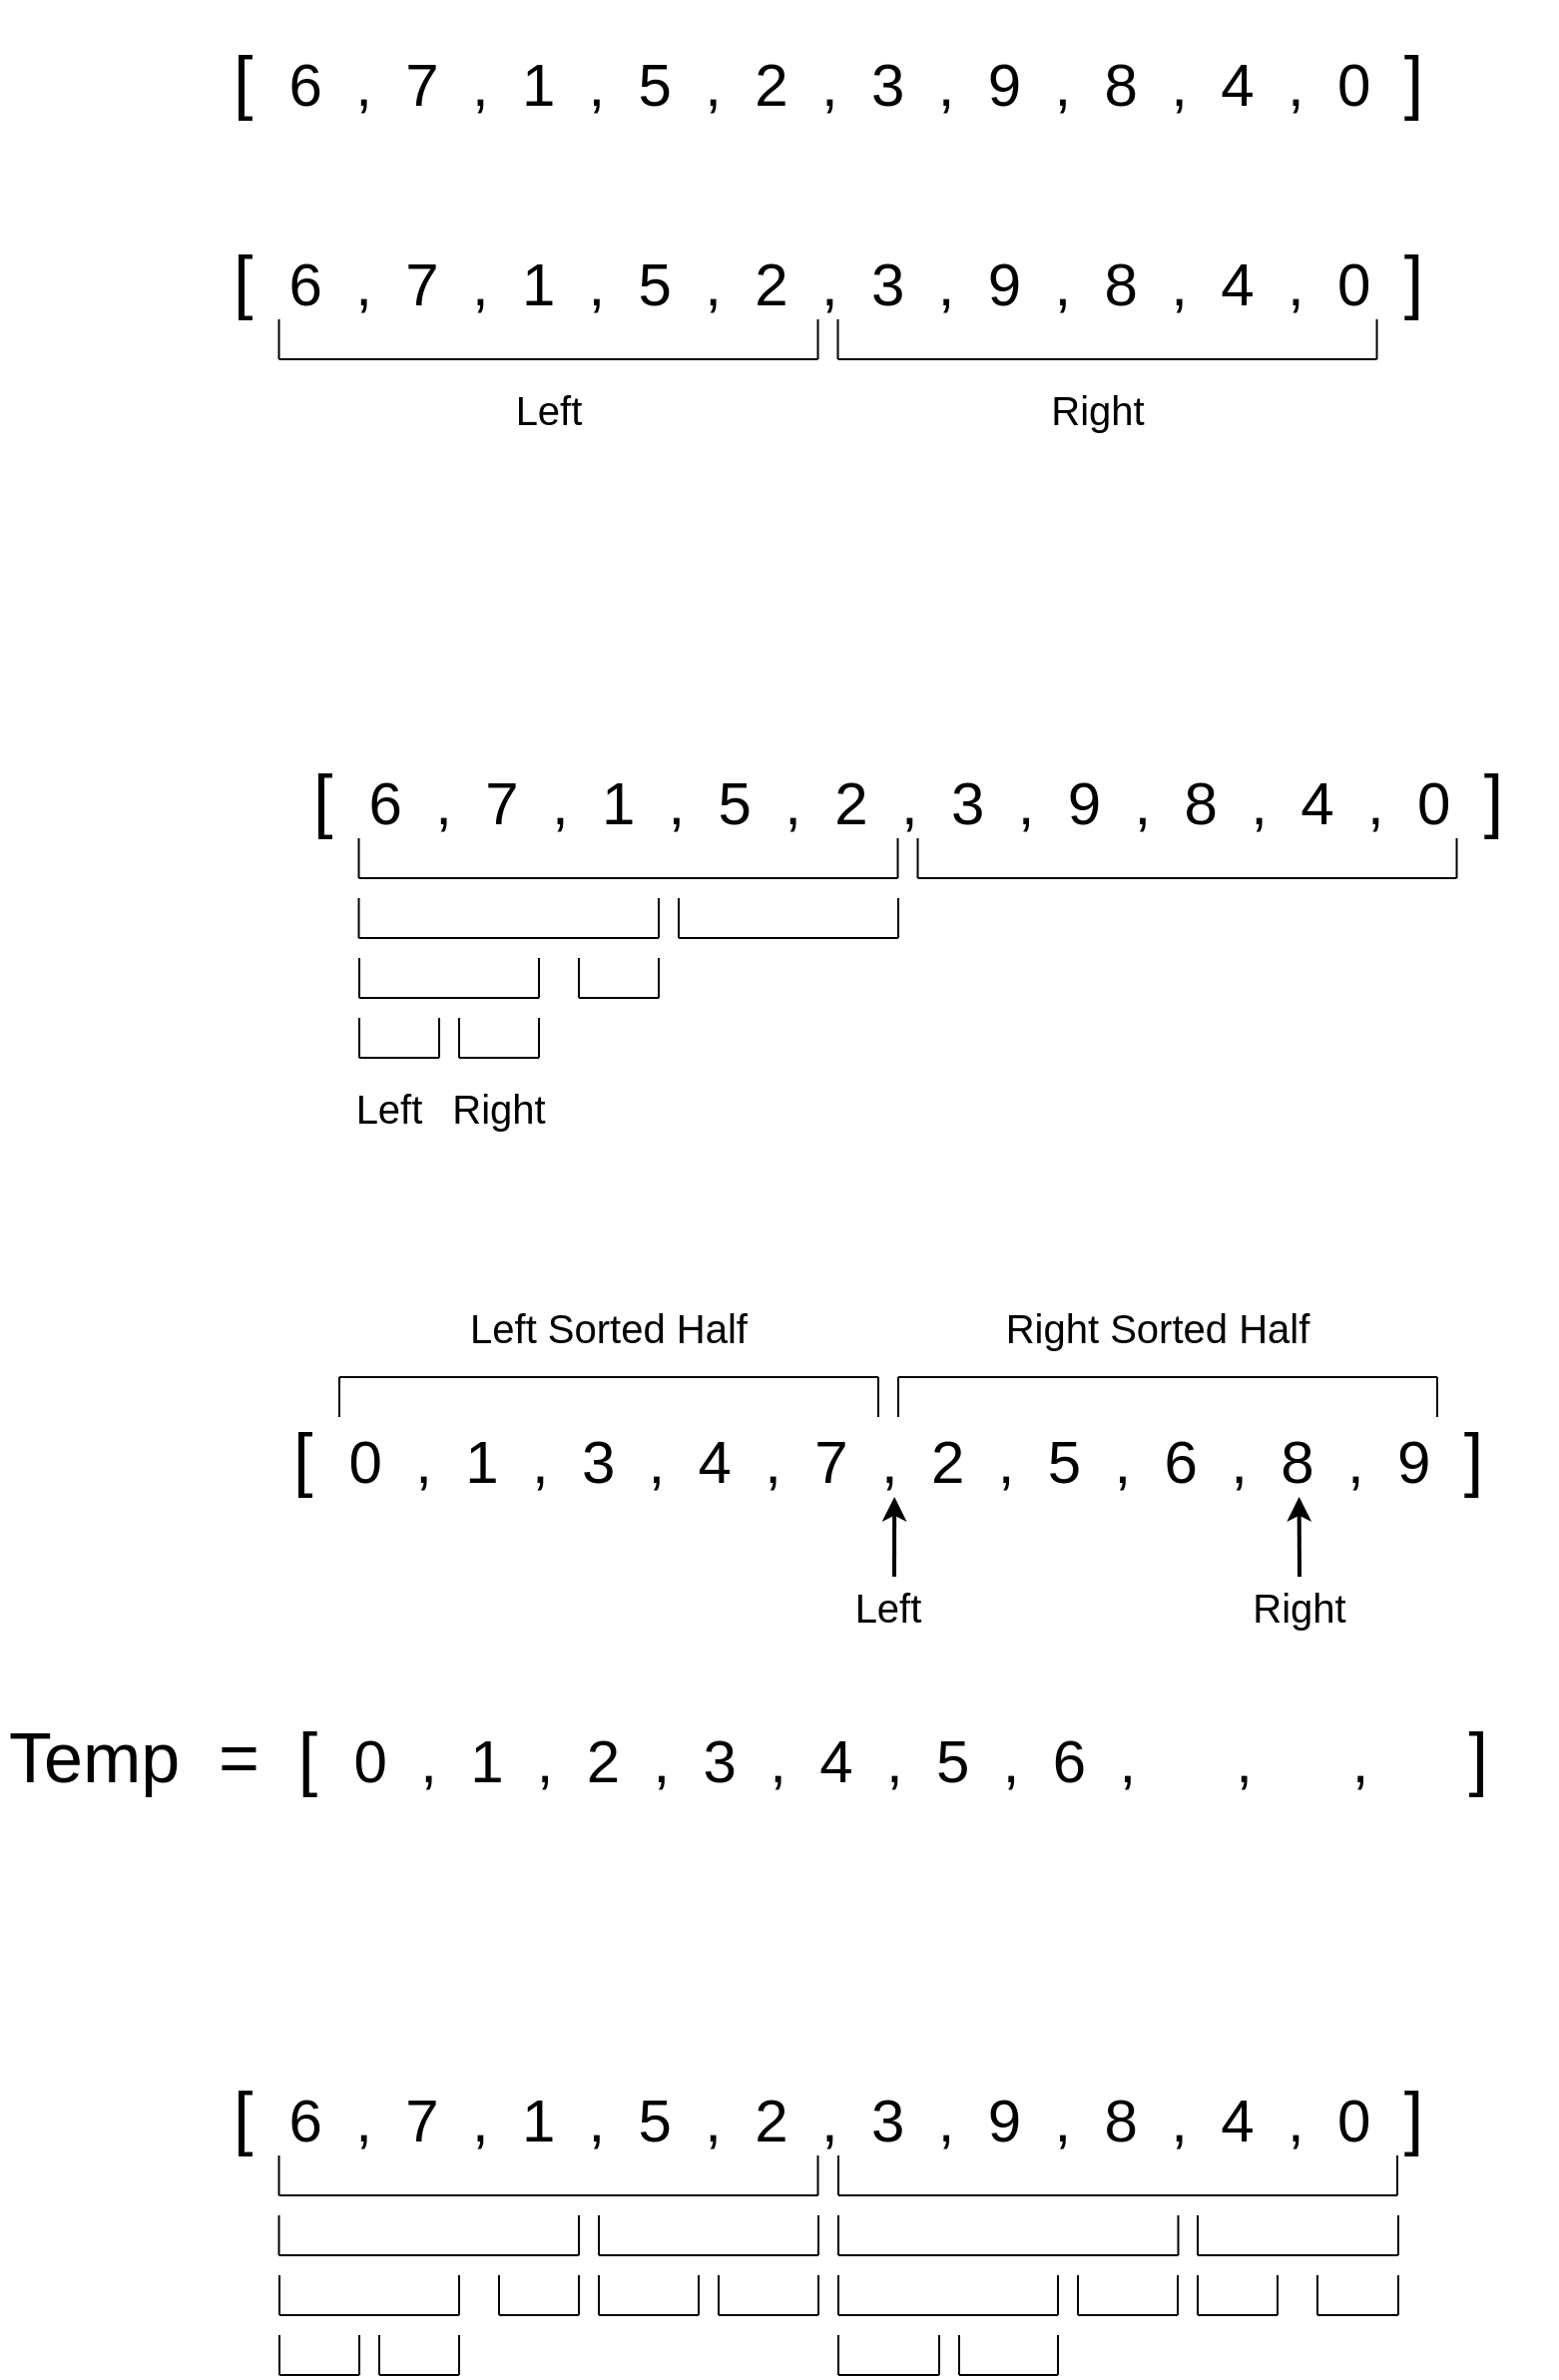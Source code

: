 <mxfile version="13.1.1"><diagram id="_XIXZy-p6DW8nh0oR7Zu" name="Page-1"><mxGraphModel dx="1422" dy="794" grid="1" gridSize="10" guides="1" tooltips="1" connect="1" arrows="1" fold="1" page="1" pageScale="1" pageWidth="1100" pageHeight="850" math="0" shadow="0"><root><mxCell id="0"/><mxCell id="1" parent="0"/><mxCell id="rqWqA_D-FTsl-rz5bB5_-1" value="&lt;font style=&quot;font-size: 35px&quot;&gt;[&amp;nbsp;&lt;/font&gt;&lt;font style=&quot;font-size: 30px&quot;&gt;&amp;nbsp;6&amp;nbsp; ,&amp;nbsp; 7&amp;nbsp; ,&amp;nbsp; 1&amp;nbsp; ,&amp;nbsp; 5&amp;nbsp; ,&amp;nbsp; 2&amp;nbsp; ,&amp;nbsp; 3&amp;nbsp; ,&amp;nbsp; 9&amp;nbsp; ,&amp;nbsp; 8&amp;nbsp; ,&amp;nbsp; 4&amp;nbsp; ,&amp;nbsp; 0&amp;nbsp;&amp;nbsp;&lt;/font&gt;&lt;font style=&quot;font-size: 35px&quot;&gt;]&lt;/font&gt;" style="text;html=1;strokeColor=none;fillColor=none;align=center;verticalAlign=middle;whiteSpace=wrap;rounded=0;" vertex="1" parent="1"><mxGeometry x="240" y="120" width="650" height="80" as="geometry"/></mxCell><mxCell id="rqWqA_D-FTsl-rz5bB5_-2" value="" style="endArrow=none;html=1;" edge="1" parent="1"><mxGeometry width="50" height="50" relative="1" as="geometry"><mxPoint x="289.76" y="200" as="sourcePoint"/><mxPoint x="289.76" y="180" as="targetPoint"/></mxGeometry></mxCell><mxCell id="rqWqA_D-FTsl-rz5bB5_-3" value="" style="endArrow=none;html=1;" edge="1" parent="1"><mxGeometry width="50" height="50" relative="1" as="geometry"><mxPoint x="559.76" y="200" as="sourcePoint"/><mxPoint x="559.76" y="180" as="targetPoint"/></mxGeometry></mxCell><mxCell id="rqWqA_D-FTsl-rz5bB5_-4" value="" style="endArrow=none;html=1;" edge="1" parent="1"><mxGeometry width="50" height="50" relative="1" as="geometry"><mxPoint x="569.76" y="200" as="sourcePoint"/><mxPoint x="569.76" y="180" as="targetPoint"/></mxGeometry></mxCell><mxCell id="rqWqA_D-FTsl-rz5bB5_-5" value="" style="endArrow=none;html=1;" edge="1" parent="1"><mxGeometry width="50" height="50" relative="1" as="geometry"><mxPoint x="839.76" y="200" as="sourcePoint"/><mxPoint x="839.76" y="180" as="targetPoint"/></mxGeometry></mxCell><mxCell id="rqWqA_D-FTsl-rz5bB5_-6" value="" style="endArrow=none;html=1;" edge="1" parent="1"><mxGeometry width="50" height="50" relative="1" as="geometry"><mxPoint x="569.76" y="200" as="sourcePoint"/><mxPoint x="839.76" y="200" as="targetPoint"/></mxGeometry></mxCell><mxCell id="rqWqA_D-FTsl-rz5bB5_-7" value="" style="endArrow=none;html=1;" edge="1" parent="1"><mxGeometry width="50" height="50" relative="1" as="geometry"><mxPoint x="289.76" y="200" as="sourcePoint"/><mxPoint x="559.76" y="200" as="targetPoint"/></mxGeometry></mxCell><mxCell id="rqWqA_D-FTsl-rz5bB5_-8" value="&lt;font style=&quot;font-size: 20px&quot;&gt;Left&lt;/font&gt;" style="text;html=1;strokeColor=none;fillColor=none;align=center;verticalAlign=middle;whiteSpace=wrap;rounded=0;" vertex="1" parent="1"><mxGeometry x="350" y="210" width="150" height="30" as="geometry"/></mxCell><mxCell id="rqWqA_D-FTsl-rz5bB5_-9" value="&lt;font style=&quot;font-size: 20px&quot;&gt;Right&lt;/font&gt;" style="text;html=1;strokeColor=none;fillColor=none;align=center;verticalAlign=middle;whiteSpace=wrap;rounded=0;" vertex="1" parent="1"><mxGeometry x="620" y="210" width="160" height="30" as="geometry"/></mxCell><mxCell id="rqWqA_D-FTsl-rz5bB5_-10" value="&lt;font style=&quot;font-size: 35px&quot;&gt;[&amp;nbsp;&lt;/font&gt;&lt;font style=&quot;font-size: 30px&quot;&gt;&amp;nbsp;6&amp;nbsp; ,&amp;nbsp; 7&amp;nbsp; ,&amp;nbsp; 1&amp;nbsp; ,&amp;nbsp; 5&amp;nbsp; ,&amp;nbsp; 2&amp;nbsp; ,&amp;nbsp; 3&amp;nbsp; ,&amp;nbsp; 9&amp;nbsp; ,&amp;nbsp; 8&amp;nbsp; ,&amp;nbsp; 4&amp;nbsp; ,&amp;nbsp; 0&amp;nbsp;&amp;nbsp;&lt;/font&gt;&lt;font style=&quot;font-size: 35px&quot;&gt;]&lt;/font&gt;" style="text;html=1;strokeColor=none;fillColor=none;align=center;verticalAlign=middle;whiteSpace=wrap;rounded=0;" vertex="1" parent="1"><mxGeometry x="240" y="20" width="650" height="80" as="geometry"/></mxCell><mxCell id="rqWqA_D-FTsl-rz5bB5_-11" value="&lt;font style=&quot;font-size: 35px&quot;&gt;[&amp;nbsp;&lt;/font&gt;&lt;font style=&quot;font-size: 30px&quot;&gt;&amp;nbsp;6&amp;nbsp; ,&amp;nbsp; 7&amp;nbsp; ,&amp;nbsp; 1&amp;nbsp; ,&amp;nbsp; 5&amp;nbsp; ,&amp;nbsp; 2&amp;nbsp; ,&amp;nbsp; 3&amp;nbsp; ,&amp;nbsp; 9&amp;nbsp; ,&amp;nbsp; 8&amp;nbsp; ,&amp;nbsp; 4&amp;nbsp; ,&amp;nbsp; 0&amp;nbsp;&amp;nbsp;&lt;/font&gt;&lt;font style=&quot;font-size: 35px&quot;&gt;]&lt;/font&gt;" style="text;html=1;strokeColor=none;fillColor=none;align=center;verticalAlign=middle;whiteSpace=wrap;rounded=0;" vertex="1" parent="1"><mxGeometry x="280" y="380" width="650" height="80" as="geometry"/></mxCell><mxCell id="rqWqA_D-FTsl-rz5bB5_-12" value="" style="endArrow=none;html=1;" edge="1" parent="1"><mxGeometry width="50" height="50" relative="1" as="geometry"><mxPoint x="329.76" y="460" as="sourcePoint"/><mxPoint x="329.76" y="440" as="targetPoint"/></mxGeometry></mxCell><mxCell id="rqWqA_D-FTsl-rz5bB5_-13" value="" style="endArrow=none;html=1;" edge="1" parent="1"><mxGeometry width="50" height="50" relative="1" as="geometry"><mxPoint x="599.76" y="460" as="sourcePoint"/><mxPoint x="599.76" y="440" as="targetPoint"/></mxGeometry></mxCell><mxCell id="rqWqA_D-FTsl-rz5bB5_-14" value="" style="endArrow=none;html=1;" edge="1" parent="1"><mxGeometry width="50" height="50" relative="1" as="geometry"><mxPoint x="609.76" y="460" as="sourcePoint"/><mxPoint x="609.76" y="440" as="targetPoint"/></mxGeometry></mxCell><mxCell id="rqWqA_D-FTsl-rz5bB5_-15" value="" style="endArrow=none;html=1;" edge="1" parent="1"><mxGeometry width="50" height="50" relative="1" as="geometry"><mxPoint x="879.76" y="460" as="sourcePoint"/><mxPoint x="879.76" y="440" as="targetPoint"/></mxGeometry></mxCell><mxCell id="rqWqA_D-FTsl-rz5bB5_-16" value="" style="endArrow=none;html=1;" edge="1" parent="1"><mxGeometry width="50" height="50" relative="1" as="geometry"><mxPoint x="609.76" y="460" as="sourcePoint"/><mxPoint x="879.76" y="460" as="targetPoint"/></mxGeometry></mxCell><mxCell id="rqWqA_D-FTsl-rz5bB5_-17" value="" style="endArrow=none;html=1;" edge="1" parent="1"><mxGeometry width="50" height="50" relative="1" as="geometry"><mxPoint x="329.76" y="460" as="sourcePoint"/><mxPoint x="599.76" y="460" as="targetPoint"/></mxGeometry></mxCell><mxCell id="rqWqA_D-FTsl-rz5bB5_-18" value="&lt;font style=&quot;font-size: 20px&quot;&gt;Left&lt;/font&gt;" style="text;html=1;strokeColor=none;fillColor=none;align=center;verticalAlign=middle;whiteSpace=wrap;rounded=0;" vertex="1" parent="1"><mxGeometry x="320" y="560" width="50" height="30" as="geometry"/></mxCell><mxCell id="rqWqA_D-FTsl-rz5bB5_-19" value="&lt;span style=&quot;font-size: 20px&quot;&gt;Right&lt;br&gt;&lt;/span&gt;" style="text;html=1;strokeColor=none;fillColor=none;align=center;verticalAlign=middle;whiteSpace=wrap;rounded=0;" vertex="1" parent="1"><mxGeometry x="370" y="560" width="60" height="30" as="geometry"/></mxCell><mxCell id="rqWqA_D-FTsl-rz5bB5_-20" value="" style="endArrow=none;html=1;" edge="1" parent="1"><mxGeometry width="50" height="50" relative="1" as="geometry"><mxPoint x="329.76" y="490" as="sourcePoint"/><mxPoint x="329.76" y="470" as="targetPoint"/></mxGeometry></mxCell><mxCell id="rqWqA_D-FTsl-rz5bB5_-21" value="" style="endArrow=none;html=1;" edge="1" parent="1"><mxGeometry width="50" height="50" relative="1" as="geometry"><mxPoint x="480" y="490" as="sourcePoint"/><mxPoint x="480" y="470" as="targetPoint"/></mxGeometry></mxCell><mxCell id="rqWqA_D-FTsl-rz5bB5_-22" value="" style="endArrow=none;html=1;" edge="1" parent="1"><mxGeometry width="50" height="50" relative="1" as="geometry"><mxPoint x="329.76" y="490" as="sourcePoint"/><mxPoint x="480" y="490" as="targetPoint"/></mxGeometry></mxCell><mxCell id="rqWqA_D-FTsl-rz5bB5_-23" value="" style="endArrow=none;html=1;" edge="1" parent="1"><mxGeometry width="50" height="50" relative="1" as="geometry"><mxPoint x="490" y="490" as="sourcePoint"/><mxPoint x="490" y="470" as="targetPoint"/></mxGeometry></mxCell><mxCell id="rqWqA_D-FTsl-rz5bB5_-24" value="" style="endArrow=none;html=1;" edge="1" parent="1"><mxGeometry width="50" height="50" relative="1" as="geometry"><mxPoint x="600" y="490" as="sourcePoint"/><mxPoint x="600" y="470" as="targetPoint"/></mxGeometry></mxCell><mxCell id="rqWqA_D-FTsl-rz5bB5_-25" value="" style="endArrow=none;html=1;" edge="1" parent="1"><mxGeometry width="50" height="50" relative="1" as="geometry"><mxPoint x="490" y="490" as="sourcePoint"/><mxPoint x="600" y="490" as="targetPoint"/></mxGeometry></mxCell><mxCell id="rqWqA_D-FTsl-rz5bB5_-26" value="" style="endArrow=none;html=1;" edge="1" parent="1"><mxGeometry width="50" height="50" relative="1" as="geometry"><mxPoint x="330" y="520.0" as="sourcePoint"/><mxPoint x="330" y="500.0" as="targetPoint"/></mxGeometry></mxCell><mxCell id="rqWqA_D-FTsl-rz5bB5_-27" value="" style="endArrow=none;html=1;" edge="1" parent="1"><mxGeometry width="50" height="50" relative="1" as="geometry"><mxPoint x="420" y="520.0" as="sourcePoint"/><mxPoint x="420" y="500.0" as="targetPoint"/></mxGeometry></mxCell><mxCell id="rqWqA_D-FTsl-rz5bB5_-28" value="" style="endArrow=none;html=1;" edge="1" parent="1"><mxGeometry width="50" height="50" relative="1" as="geometry"><mxPoint x="330" y="520.0" as="sourcePoint"/><mxPoint x="420" y="520.0" as="targetPoint"/></mxGeometry></mxCell><mxCell id="rqWqA_D-FTsl-rz5bB5_-29" value="" style="endArrow=none;html=1;" edge="1" parent="1"><mxGeometry width="50" height="50" relative="1" as="geometry"><mxPoint x="440" y="520.0" as="sourcePoint"/><mxPoint x="440" y="500.0" as="targetPoint"/></mxGeometry></mxCell><mxCell id="rqWqA_D-FTsl-rz5bB5_-30" value="" style="endArrow=none;html=1;" edge="1" parent="1"><mxGeometry width="50" height="50" relative="1" as="geometry"><mxPoint x="480" y="520.0" as="sourcePoint"/><mxPoint x="480" y="500.0" as="targetPoint"/></mxGeometry></mxCell><mxCell id="rqWqA_D-FTsl-rz5bB5_-31" value="" style="endArrow=none;html=1;" edge="1" parent="1"><mxGeometry width="50" height="50" relative="1" as="geometry"><mxPoint x="440" y="520.0" as="sourcePoint"/><mxPoint x="480" y="520.0" as="targetPoint"/></mxGeometry></mxCell><mxCell id="rqWqA_D-FTsl-rz5bB5_-32" value="" style="endArrow=none;html=1;" edge="1" parent="1"><mxGeometry width="50" height="50" relative="1" as="geometry"><mxPoint x="330" y="550.0" as="sourcePoint"/><mxPoint x="330" y="530.0" as="targetPoint"/></mxGeometry></mxCell><mxCell id="rqWqA_D-FTsl-rz5bB5_-33" value="" style="endArrow=none;html=1;" edge="1" parent="1"><mxGeometry width="50" height="50" relative="1" as="geometry"><mxPoint x="370" y="550.0" as="sourcePoint"/><mxPoint x="370" y="530.0" as="targetPoint"/></mxGeometry></mxCell><mxCell id="rqWqA_D-FTsl-rz5bB5_-34" value="" style="endArrow=none;html=1;" edge="1" parent="1"><mxGeometry width="50" height="50" relative="1" as="geometry"><mxPoint x="330" y="550.0" as="sourcePoint"/><mxPoint x="370" y="550.0" as="targetPoint"/></mxGeometry></mxCell><mxCell id="rqWqA_D-FTsl-rz5bB5_-35" value="" style="endArrow=none;html=1;" edge="1" parent="1"><mxGeometry width="50" height="50" relative="1" as="geometry"><mxPoint x="380" y="550.0" as="sourcePoint"/><mxPoint x="380" y="530.0" as="targetPoint"/></mxGeometry></mxCell><mxCell id="rqWqA_D-FTsl-rz5bB5_-36" value="" style="endArrow=none;html=1;" edge="1" parent="1"><mxGeometry width="50" height="50" relative="1" as="geometry"><mxPoint x="420" y="550.0" as="sourcePoint"/><mxPoint x="420" y="530.0" as="targetPoint"/></mxGeometry></mxCell><mxCell id="rqWqA_D-FTsl-rz5bB5_-37" value="" style="endArrow=none;html=1;" edge="1" parent="1"><mxGeometry width="50" height="50" relative="1" as="geometry"><mxPoint x="380" y="550.0" as="sourcePoint"/><mxPoint x="420" y="550.0" as="targetPoint"/></mxGeometry></mxCell><mxCell id="rqWqA_D-FTsl-rz5bB5_-38" value="&lt;font style=&quot;font-size: 35px&quot;&gt;[&amp;nbsp;&lt;/font&gt;&lt;font style=&quot;font-size: 30px&quot;&gt;&amp;nbsp;0&amp;nbsp; ,&amp;nbsp; 1&amp;nbsp; ,&amp;nbsp; 3&amp;nbsp; ,&amp;nbsp; 4&amp;nbsp; ,&amp;nbsp; 7&amp;nbsp; ,&amp;nbsp; 2&amp;nbsp; ,&amp;nbsp; 5&amp;nbsp; ,&amp;nbsp; 6&amp;nbsp; ,&amp;nbsp; 8&amp;nbsp; ,&amp;nbsp; 9&amp;nbsp;&amp;nbsp;&lt;/font&gt;&lt;font style=&quot;font-size: 35px&quot;&gt;]&lt;/font&gt;" style="text;html=1;strokeColor=none;fillColor=none;align=center;verticalAlign=middle;whiteSpace=wrap;rounded=0;" vertex="1" parent="1"><mxGeometry x="270" y="710" width="650" height="80" as="geometry"/></mxCell><mxCell id="rqWqA_D-FTsl-rz5bB5_-39" value="&lt;font style=&quot;font-size: 20px&quot;&gt;Left&lt;/font&gt;" style="text;html=1;strokeColor=none;fillColor=none;align=center;verticalAlign=middle;whiteSpace=wrap;rounded=0;" vertex="1" parent="1"><mxGeometry x="570" y="810" width="50" height="30" as="geometry"/></mxCell><mxCell id="rqWqA_D-FTsl-rz5bB5_-40" value="&lt;font style=&quot;font-size: 20px&quot;&gt;Right&lt;/font&gt;" style="text;html=1;strokeColor=none;fillColor=none;align=center;verticalAlign=middle;whiteSpace=wrap;rounded=0;" vertex="1" parent="1"><mxGeometry x="776" y="810" width="50" height="30" as="geometry"/></mxCell><mxCell id="rqWqA_D-FTsl-rz5bB5_-41" value="" style="endArrow=classic;html=1;exitX=0.5;exitY=0;exitDx=0;exitDy=0;entryX=0.162;entryY=0.75;entryDx=0;entryDy=0;entryPerimeter=0;strokeWidth=2;" edge="1" parent="1"><mxGeometry width="50" height="50" relative="1" as="geometry"><mxPoint x="598" y="810.0" as="sourcePoint"/><mxPoint x="598.08" y="770" as="targetPoint"/></mxGeometry></mxCell><mxCell id="rqWqA_D-FTsl-rz5bB5_-42" value="" style="endArrow=classic;html=1;exitX=0.5;exitY=0;exitDx=0;exitDy=0;entryX=0.162;entryY=0.75;entryDx=0;entryDy=0;entryPerimeter=0;strokeWidth=2;" edge="1" parent="1" source="rqWqA_D-FTsl-rz5bB5_-40"><mxGeometry width="50" height="50" relative="1" as="geometry"><mxPoint x="800.71" y="830" as="sourcePoint"/><mxPoint x="800.79" y="770" as="targetPoint"/></mxGeometry></mxCell><mxCell id="rqWqA_D-FTsl-rz5bB5_-43" value="" style="endArrow=none;html=1;" edge="1" parent="1"><mxGeometry width="50" height="50" relative="1" as="geometry"><mxPoint x="320" y="730" as="sourcePoint"/><mxPoint x="320" y="710" as="targetPoint"/></mxGeometry></mxCell><mxCell id="rqWqA_D-FTsl-rz5bB5_-44" value="" style="endArrow=none;html=1;" edge="1" parent="1"><mxGeometry width="50" height="50" relative="1" as="geometry"><mxPoint x="590" y="730" as="sourcePoint"/><mxPoint x="590" y="710" as="targetPoint"/></mxGeometry></mxCell><mxCell id="rqWqA_D-FTsl-rz5bB5_-45" value="" style="endArrow=none;html=1;" edge="1" parent="1"><mxGeometry width="50" height="50" relative="1" as="geometry"><mxPoint x="600" y="730" as="sourcePoint"/><mxPoint x="600" y="710" as="targetPoint"/></mxGeometry></mxCell><mxCell id="rqWqA_D-FTsl-rz5bB5_-46" value="" style="endArrow=none;html=1;" edge="1" parent="1"><mxGeometry width="50" height="50" relative="1" as="geometry"><mxPoint x="870" y="730" as="sourcePoint"/><mxPoint x="870" y="710" as="targetPoint"/></mxGeometry></mxCell><mxCell id="rqWqA_D-FTsl-rz5bB5_-47" value="" style="endArrow=none;html=1;" edge="1" parent="1"><mxGeometry width="50" height="50" relative="1" as="geometry"><mxPoint x="600" y="710" as="sourcePoint"/><mxPoint x="870" y="710" as="targetPoint"/></mxGeometry></mxCell><mxCell id="rqWqA_D-FTsl-rz5bB5_-48" value="" style="endArrow=none;html=1;" edge="1" parent="1"><mxGeometry width="50" height="50" relative="1" as="geometry"><mxPoint x="320" y="710" as="sourcePoint"/><mxPoint x="590" y="710" as="targetPoint"/></mxGeometry></mxCell><mxCell id="rqWqA_D-FTsl-rz5bB5_-49" value="&lt;font style=&quot;font-size: 20px&quot;&gt;Left Sorted Half&lt;/font&gt;" style="text;html=1;strokeColor=none;fillColor=none;align=center;verticalAlign=middle;whiteSpace=wrap;rounded=0;" vertex="1" parent="1"><mxGeometry x="380" y="670" width="150" height="30" as="geometry"/></mxCell><mxCell id="rqWqA_D-FTsl-rz5bB5_-50" value="&lt;font style=&quot;font-size: 20px&quot;&gt;Right Sorted Half&lt;/font&gt;" style="text;html=1;strokeColor=none;fillColor=none;align=center;verticalAlign=middle;whiteSpace=wrap;rounded=0;" vertex="1" parent="1"><mxGeometry x="650" y="670" width="160" height="30" as="geometry"/></mxCell><mxCell id="rqWqA_D-FTsl-rz5bB5_-51" value="&lt;font style=&quot;font-size: 35px&quot;&gt;Temp&amp;nbsp; =&amp;nbsp; [&amp;nbsp;&lt;/font&gt;&lt;font style=&quot;font-size: 30px&quot;&gt;&amp;nbsp;0&amp;nbsp; ,&amp;nbsp; 1&amp;nbsp; ,&amp;nbsp; 2&amp;nbsp; ,&amp;nbsp; 3&amp;nbsp; ,&amp;nbsp; 4&amp;nbsp; ,&amp;nbsp; 5&amp;nbsp; ,&amp;nbsp; 6&amp;nbsp; ,&amp;nbsp; &amp;nbsp; &amp;nbsp; ,&amp;nbsp; &amp;nbsp; &amp;nbsp; ,&amp;nbsp; &amp;nbsp; &amp;nbsp;&amp;nbsp;&lt;/font&gt;&lt;font style=&quot;font-size: 35px&quot;&gt;]&lt;/font&gt;" style="text;html=1;strokeColor=none;fillColor=none;align=center;verticalAlign=middle;whiteSpace=wrap;rounded=0;" vertex="1" parent="1"><mxGeometry x="150" y="860" width="750" height="80" as="geometry"/></mxCell><mxCell id="rqWqA_D-FTsl-rz5bB5_-108" value="&lt;font style=&quot;font-size: 35px&quot;&gt;[&amp;nbsp;&lt;/font&gt;&lt;font style=&quot;font-size: 30px&quot;&gt;&amp;nbsp;6&amp;nbsp; ,&amp;nbsp; 7&amp;nbsp; ,&amp;nbsp; 1&amp;nbsp; ,&amp;nbsp; 5&amp;nbsp; ,&amp;nbsp; 2&amp;nbsp; ,&amp;nbsp; 3&amp;nbsp; ,&amp;nbsp; 9&amp;nbsp; ,&amp;nbsp; 8&amp;nbsp; ,&amp;nbsp; 4&amp;nbsp; ,&amp;nbsp; 0&amp;nbsp;&amp;nbsp;&lt;/font&gt;&lt;font style=&quot;font-size: 35px&quot;&gt;]&lt;/font&gt;" style="text;html=1;strokeColor=none;fillColor=none;align=center;verticalAlign=middle;whiteSpace=wrap;rounded=0;" vertex="1" parent="1"><mxGeometry x="240" y="1040" width="650" height="80" as="geometry"/></mxCell><mxCell id="rqWqA_D-FTsl-rz5bB5_-109" value="" style="endArrow=none;html=1;" edge="1" parent="1"><mxGeometry width="50" height="50" relative="1" as="geometry"><mxPoint x="289.76" y="1120" as="sourcePoint"/><mxPoint x="289.76" y="1100" as="targetPoint"/></mxGeometry></mxCell><mxCell id="rqWqA_D-FTsl-rz5bB5_-110" value="" style="endArrow=none;html=1;" edge="1" parent="1"><mxGeometry width="50" height="50" relative="1" as="geometry"><mxPoint x="559.76" y="1120" as="sourcePoint"/><mxPoint x="559.76" y="1100" as="targetPoint"/></mxGeometry></mxCell><mxCell id="rqWqA_D-FTsl-rz5bB5_-111" value="" style="endArrow=none;html=1;" edge="1" parent="1"><mxGeometry width="50" height="50" relative="1" as="geometry"><mxPoint x="570" y="1120" as="sourcePoint"/><mxPoint x="570" y="1100" as="targetPoint"/></mxGeometry></mxCell><mxCell id="rqWqA_D-FTsl-rz5bB5_-112" value="" style="endArrow=none;html=1;" edge="1" parent="1"><mxGeometry width="50" height="50" relative="1" as="geometry"><mxPoint x="850.0" y="1120" as="sourcePoint"/><mxPoint x="850.0" y="1100" as="targetPoint"/></mxGeometry></mxCell><mxCell id="rqWqA_D-FTsl-rz5bB5_-113" value="" style="endArrow=none;html=1;" edge="1" parent="1"><mxGeometry width="50" height="50" relative="1" as="geometry"><mxPoint x="570" y="1120" as="sourcePoint"/><mxPoint x="850.0" y="1120" as="targetPoint"/></mxGeometry></mxCell><mxCell id="rqWqA_D-FTsl-rz5bB5_-114" value="" style="endArrow=none;html=1;" edge="1" parent="1"><mxGeometry width="50" height="50" relative="1" as="geometry"><mxPoint x="289.76" y="1120" as="sourcePoint"/><mxPoint x="559.76" y="1120" as="targetPoint"/></mxGeometry></mxCell><mxCell id="rqWqA_D-FTsl-rz5bB5_-115" value="" style="endArrow=none;html=1;" edge="1" parent="1"><mxGeometry width="50" height="50" relative="1" as="geometry"><mxPoint x="289.76" y="1150" as="sourcePoint"/><mxPoint x="289.76" y="1130" as="targetPoint"/></mxGeometry></mxCell><mxCell id="rqWqA_D-FTsl-rz5bB5_-116" value="" style="endArrow=none;html=1;" edge="1" parent="1"><mxGeometry width="50" height="50" relative="1" as="geometry"><mxPoint x="440" y="1150" as="sourcePoint"/><mxPoint x="440" y="1130" as="targetPoint"/></mxGeometry></mxCell><mxCell id="rqWqA_D-FTsl-rz5bB5_-117" value="" style="endArrow=none;html=1;" edge="1" parent="1"><mxGeometry width="50" height="50" relative="1" as="geometry"><mxPoint x="289.76" y="1150" as="sourcePoint"/><mxPoint x="440" y="1150" as="targetPoint"/></mxGeometry></mxCell><mxCell id="rqWqA_D-FTsl-rz5bB5_-118" value="" style="endArrow=none;html=1;" edge="1" parent="1"><mxGeometry width="50" height="50" relative="1" as="geometry"><mxPoint x="450" y="1150" as="sourcePoint"/><mxPoint x="450" y="1130" as="targetPoint"/></mxGeometry></mxCell><mxCell id="rqWqA_D-FTsl-rz5bB5_-119" value="" style="endArrow=none;html=1;" edge="1" parent="1"><mxGeometry width="50" height="50" relative="1" as="geometry"><mxPoint x="560" y="1150" as="sourcePoint"/><mxPoint x="560" y="1130" as="targetPoint"/></mxGeometry></mxCell><mxCell id="rqWqA_D-FTsl-rz5bB5_-120" value="" style="endArrow=none;html=1;" edge="1" parent="1"><mxGeometry width="50" height="50" relative="1" as="geometry"><mxPoint x="450" y="1150" as="sourcePoint"/><mxPoint x="560" y="1150" as="targetPoint"/></mxGeometry></mxCell><mxCell id="rqWqA_D-FTsl-rz5bB5_-121" value="" style="endArrow=none;html=1;" edge="1" parent="1"><mxGeometry width="50" height="50" relative="1" as="geometry"><mxPoint x="290" y="1180" as="sourcePoint"/><mxPoint x="290" y="1160" as="targetPoint"/></mxGeometry></mxCell><mxCell id="rqWqA_D-FTsl-rz5bB5_-122" value="" style="endArrow=none;html=1;" edge="1" parent="1"><mxGeometry width="50" height="50" relative="1" as="geometry"><mxPoint x="380" y="1180" as="sourcePoint"/><mxPoint x="380" y="1160" as="targetPoint"/></mxGeometry></mxCell><mxCell id="rqWqA_D-FTsl-rz5bB5_-123" value="" style="endArrow=none;html=1;" edge="1" parent="1"><mxGeometry width="50" height="50" relative="1" as="geometry"><mxPoint x="290" y="1180" as="sourcePoint"/><mxPoint x="380" y="1180" as="targetPoint"/></mxGeometry></mxCell><mxCell id="rqWqA_D-FTsl-rz5bB5_-124" value="" style="endArrow=none;html=1;" edge="1" parent="1"><mxGeometry width="50" height="50" relative="1" as="geometry"><mxPoint x="400" y="1180" as="sourcePoint"/><mxPoint x="400" y="1160" as="targetPoint"/></mxGeometry></mxCell><mxCell id="rqWqA_D-FTsl-rz5bB5_-125" value="" style="endArrow=none;html=1;" edge="1" parent="1"><mxGeometry width="50" height="50" relative="1" as="geometry"><mxPoint x="440" y="1180" as="sourcePoint"/><mxPoint x="440" y="1160" as="targetPoint"/></mxGeometry></mxCell><mxCell id="rqWqA_D-FTsl-rz5bB5_-126" value="" style="endArrow=none;html=1;" edge="1" parent="1"><mxGeometry width="50" height="50" relative="1" as="geometry"><mxPoint x="400" y="1180" as="sourcePoint"/><mxPoint x="440" y="1180" as="targetPoint"/></mxGeometry></mxCell><mxCell id="rqWqA_D-FTsl-rz5bB5_-127" value="" style="endArrow=none;html=1;" edge="1" parent="1"><mxGeometry width="50" height="50" relative="1" as="geometry"><mxPoint x="290" y="1210" as="sourcePoint"/><mxPoint x="290" y="1190" as="targetPoint"/></mxGeometry></mxCell><mxCell id="rqWqA_D-FTsl-rz5bB5_-128" value="" style="endArrow=none;html=1;" edge="1" parent="1"><mxGeometry width="50" height="50" relative="1" as="geometry"><mxPoint x="330" y="1210" as="sourcePoint"/><mxPoint x="330" y="1190" as="targetPoint"/></mxGeometry></mxCell><mxCell id="rqWqA_D-FTsl-rz5bB5_-129" value="" style="endArrow=none;html=1;" edge="1" parent="1"><mxGeometry width="50" height="50" relative="1" as="geometry"><mxPoint x="290" y="1210" as="sourcePoint"/><mxPoint x="330" y="1210" as="targetPoint"/></mxGeometry></mxCell><mxCell id="rqWqA_D-FTsl-rz5bB5_-130" value="" style="endArrow=none;html=1;" edge="1" parent="1"><mxGeometry width="50" height="50" relative="1" as="geometry"><mxPoint x="340" y="1210" as="sourcePoint"/><mxPoint x="340" y="1190" as="targetPoint"/></mxGeometry></mxCell><mxCell id="rqWqA_D-FTsl-rz5bB5_-131" value="" style="endArrow=none;html=1;" edge="1" parent="1"><mxGeometry width="50" height="50" relative="1" as="geometry"><mxPoint x="380" y="1210" as="sourcePoint"/><mxPoint x="380" y="1190" as="targetPoint"/></mxGeometry></mxCell><mxCell id="rqWqA_D-FTsl-rz5bB5_-132" value="" style="endArrow=none;html=1;" edge="1" parent="1"><mxGeometry width="50" height="50" relative="1" as="geometry"><mxPoint x="340" y="1210" as="sourcePoint"/><mxPoint x="380" y="1210" as="targetPoint"/></mxGeometry></mxCell><mxCell id="rqWqA_D-FTsl-rz5bB5_-133" value="" style="endArrow=none;html=1;" edge="1" parent="1"><mxGeometry width="50" height="50" relative="1" as="geometry"><mxPoint x="450" y="1180" as="sourcePoint"/><mxPoint x="450" y="1160" as="targetPoint"/></mxGeometry></mxCell><mxCell id="rqWqA_D-FTsl-rz5bB5_-134" value="" style="endArrow=none;html=1;" edge="1" parent="1"><mxGeometry width="50" height="50" relative="1" as="geometry"><mxPoint x="500" y="1180" as="sourcePoint"/><mxPoint x="500" y="1160" as="targetPoint"/></mxGeometry></mxCell><mxCell id="rqWqA_D-FTsl-rz5bB5_-135" value="" style="endArrow=none;html=1;" edge="1" parent="1"><mxGeometry width="50" height="50" relative="1" as="geometry"><mxPoint x="450" y="1180" as="sourcePoint"/><mxPoint x="500" y="1180" as="targetPoint"/></mxGeometry></mxCell><mxCell id="rqWqA_D-FTsl-rz5bB5_-136" value="" style="endArrow=none;html=1;" edge="1" parent="1"><mxGeometry width="50" height="50" relative="1" as="geometry"><mxPoint x="510" y="1180" as="sourcePoint"/><mxPoint x="510" y="1160" as="targetPoint"/></mxGeometry></mxCell><mxCell id="rqWqA_D-FTsl-rz5bB5_-137" value="" style="endArrow=none;html=1;" edge="1" parent="1"><mxGeometry width="50" height="50" relative="1" as="geometry"><mxPoint x="560" y="1180" as="sourcePoint"/><mxPoint x="560" y="1160" as="targetPoint"/></mxGeometry></mxCell><mxCell id="rqWqA_D-FTsl-rz5bB5_-138" value="" style="endArrow=none;html=1;" edge="1" parent="1"><mxGeometry width="50" height="50" relative="1" as="geometry"><mxPoint x="510" y="1180" as="sourcePoint"/><mxPoint x="560" y="1180" as="targetPoint"/></mxGeometry></mxCell><mxCell id="rqWqA_D-FTsl-rz5bB5_-139" value="" style="endArrow=none;html=1;" edge="1" parent="1"><mxGeometry width="50" height="50" relative="1" as="geometry"><mxPoint x="570" y="1150" as="sourcePoint"/><mxPoint x="570" y="1130" as="targetPoint"/></mxGeometry></mxCell><mxCell id="rqWqA_D-FTsl-rz5bB5_-140" value="" style="endArrow=none;html=1;" edge="1" parent="1"><mxGeometry width="50" height="50" relative="1" as="geometry"><mxPoint x="740.24" y="1150" as="sourcePoint"/><mxPoint x="740.24" y="1130" as="targetPoint"/></mxGeometry></mxCell><mxCell id="rqWqA_D-FTsl-rz5bB5_-141" value="" style="endArrow=none;html=1;" edge="1" parent="1"><mxGeometry width="50" height="50" relative="1" as="geometry"><mxPoint x="570" y="1150" as="sourcePoint"/><mxPoint x="740.24" y="1150" as="targetPoint"/></mxGeometry></mxCell><mxCell id="rqWqA_D-FTsl-rz5bB5_-142" value="" style="endArrow=none;html=1;" edge="1" parent="1"><mxGeometry width="50" height="50" relative="1" as="geometry"><mxPoint x="750.0" y="1150" as="sourcePoint"/><mxPoint x="750.0" y="1130" as="targetPoint"/></mxGeometry></mxCell><mxCell id="rqWqA_D-FTsl-rz5bB5_-143" value="" style="endArrow=none;html=1;" edge="1" parent="1"><mxGeometry width="50" height="50" relative="1" as="geometry"><mxPoint x="850.48" y="1150" as="sourcePoint"/><mxPoint x="850.48" y="1130" as="targetPoint"/></mxGeometry></mxCell><mxCell id="rqWqA_D-FTsl-rz5bB5_-144" value="" style="endArrow=none;html=1;" edge="1" parent="1"><mxGeometry width="50" height="50" relative="1" as="geometry"><mxPoint x="750.0" y="1150" as="sourcePoint"/><mxPoint x="850.48" y="1150" as="targetPoint"/></mxGeometry></mxCell><mxCell id="rqWqA_D-FTsl-rz5bB5_-145" value="" style="endArrow=none;html=1;" edge="1" parent="1"><mxGeometry width="50" height="50" relative="1" as="geometry"><mxPoint x="570" y="1180" as="sourcePoint"/><mxPoint x="570" y="1160" as="targetPoint"/></mxGeometry></mxCell><mxCell id="rqWqA_D-FTsl-rz5bB5_-146" value="" style="endArrow=none;html=1;" edge="1" parent="1"><mxGeometry width="50" height="50" relative="1" as="geometry"><mxPoint x="680" y="1180" as="sourcePoint"/><mxPoint x="680" y="1160" as="targetPoint"/></mxGeometry></mxCell><mxCell id="rqWqA_D-FTsl-rz5bB5_-147" value="" style="endArrow=none;html=1;" edge="1" parent="1"><mxGeometry width="50" height="50" relative="1" as="geometry"><mxPoint x="570" y="1180" as="sourcePoint"/><mxPoint x="680" y="1180" as="targetPoint"/></mxGeometry></mxCell><mxCell id="rqWqA_D-FTsl-rz5bB5_-148" value="" style="endArrow=none;html=1;" edge="1" parent="1"><mxGeometry width="50" height="50" relative="1" as="geometry"><mxPoint x="690" y="1180" as="sourcePoint"/><mxPoint x="690" y="1160" as="targetPoint"/></mxGeometry></mxCell><mxCell id="rqWqA_D-FTsl-rz5bB5_-149" value="" style="endArrow=none;html=1;" edge="1" parent="1"><mxGeometry width="50" height="50" relative="1" as="geometry"><mxPoint x="740.0" y="1180" as="sourcePoint"/><mxPoint x="740.0" y="1160" as="targetPoint"/></mxGeometry></mxCell><mxCell id="rqWqA_D-FTsl-rz5bB5_-150" value="" style="endArrow=none;html=1;" edge="1" parent="1"><mxGeometry width="50" height="50" relative="1" as="geometry"><mxPoint x="690" y="1180" as="sourcePoint"/><mxPoint x="740.0" y="1180" as="targetPoint"/></mxGeometry></mxCell><mxCell id="rqWqA_D-FTsl-rz5bB5_-151" value="" style="endArrow=none;html=1;" edge="1" parent="1"><mxGeometry width="50" height="50" relative="1" as="geometry"><mxPoint x="570" y="1210" as="sourcePoint"/><mxPoint x="570" y="1190" as="targetPoint"/></mxGeometry></mxCell><mxCell id="rqWqA_D-FTsl-rz5bB5_-152" value="" style="endArrow=none;html=1;" edge="1" parent="1"><mxGeometry width="50" height="50" relative="1" as="geometry"><mxPoint x="620.48" y="1210" as="sourcePoint"/><mxPoint x="620.48" y="1190" as="targetPoint"/></mxGeometry></mxCell><mxCell id="rqWqA_D-FTsl-rz5bB5_-153" value="" style="endArrow=none;html=1;" edge="1" parent="1"><mxGeometry width="50" height="50" relative="1" as="geometry"><mxPoint x="570" y="1210" as="sourcePoint"/><mxPoint x="620.48" y="1210" as="targetPoint"/></mxGeometry></mxCell><mxCell id="rqWqA_D-FTsl-rz5bB5_-154" value="" style="endArrow=none;html=1;" edge="1" parent="1"><mxGeometry width="50" height="50" relative="1" as="geometry"><mxPoint x="630.48" y="1210" as="sourcePoint"/><mxPoint x="630.48" y="1190" as="targetPoint"/></mxGeometry></mxCell><mxCell id="rqWqA_D-FTsl-rz5bB5_-155" value="" style="endArrow=none;html=1;" edge="1" parent="1"><mxGeometry width="50" height="50" relative="1" as="geometry"><mxPoint x="680" y="1210" as="sourcePoint"/><mxPoint x="680" y="1190" as="targetPoint"/></mxGeometry></mxCell><mxCell id="rqWqA_D-FTsl-rz5bB5_-156" value="" style="endArrow=none;html=1;" edge="1" parent="1"><mxGeometry width="50" height="50" relative="1" as="geometry"><mxPoint x="630.48" y="1210" as="sourcePoint"/><mxPoint x="680" y="1210" as="targetPoint"/></mxGeometry></mxCell><mxCell id="rqWqA_D-FTsl-rz5bB5_-157" value="" style="endArrow=none;html=1;" edge="1" parent="1"><mxGeometry width="50" height="50" relative="1" as="geometry"><mxPoint x="750.0" y="1180" as="sourcePoint"/><mxPoint x="750.0" y="1160" as="targetPoint"/></mxGeometry></mxCell><mxCell id="rqWqA_D-FTsl-rz5bB5_-158" value="" style="endArrow=none;html=1;" edge="1" parent="1"><mxGeometry width="50" height="50" relative="1" as="geometry"><mxPoint x="790.0" y="1180" as="sourcePoint"/><mxPoint x="790.0" y="1160" as="targetPoint"/></mxGeometry></mxCell><mxCell id="rqWqA_D-FTsl-rz5bB5_-159" value="" style="endArrow=none;html=1;" edge="1" parent="1"><mxGeometry width="50" height="50" relative="1" as="geometry"><mxPoint x="750.0" y="1180" as="sourcePoint"/><mxPoint x="790.0" y="1180" as="targetPoint"/></mxGeometry></mxCell><mxCell id="rqWqA_D-FTsl-rz5bB5_-160" value="" style="endArrow=none;html=1;" edge="1" parent="1"><mxGeometry width="50" height="50" relative="1" as="geometry"><mxPoint x="810.0" y="1180" as="sourcePoint"/><mxPoint x="810.0" y="1160" as="targetPoint"/></mxGeometry></mxCell><mxCell id="rqWqA_D-FTsl-rz5bB5_-161" value="" style="endArrow=none;html=1;" edge="1" parent="1"><mxGeometry width="50" height="50" relative="1" as="geometry"><mxPoint x="850.48" y="1180" as="sourcePoint"/><mxPoint x="850.48" y="1160" as="targetPoint"/></mxGeometry></mxCell><mxCell id="rqWqA_D-FTsl-rz5bB5_-162" value="" style="endArrow=none;html=1;" edge="1" parent="1"><mxGeometry width="50" height="50" relative="1" as="geometry"><mxPoint x="810.0" y="1180" as="sourcePoint"/><mxPoint x="850.48" y="1180" as="targetPoint"/></mxGeometry></mxCell></root></mxGraphModel></diagram></mxfile>